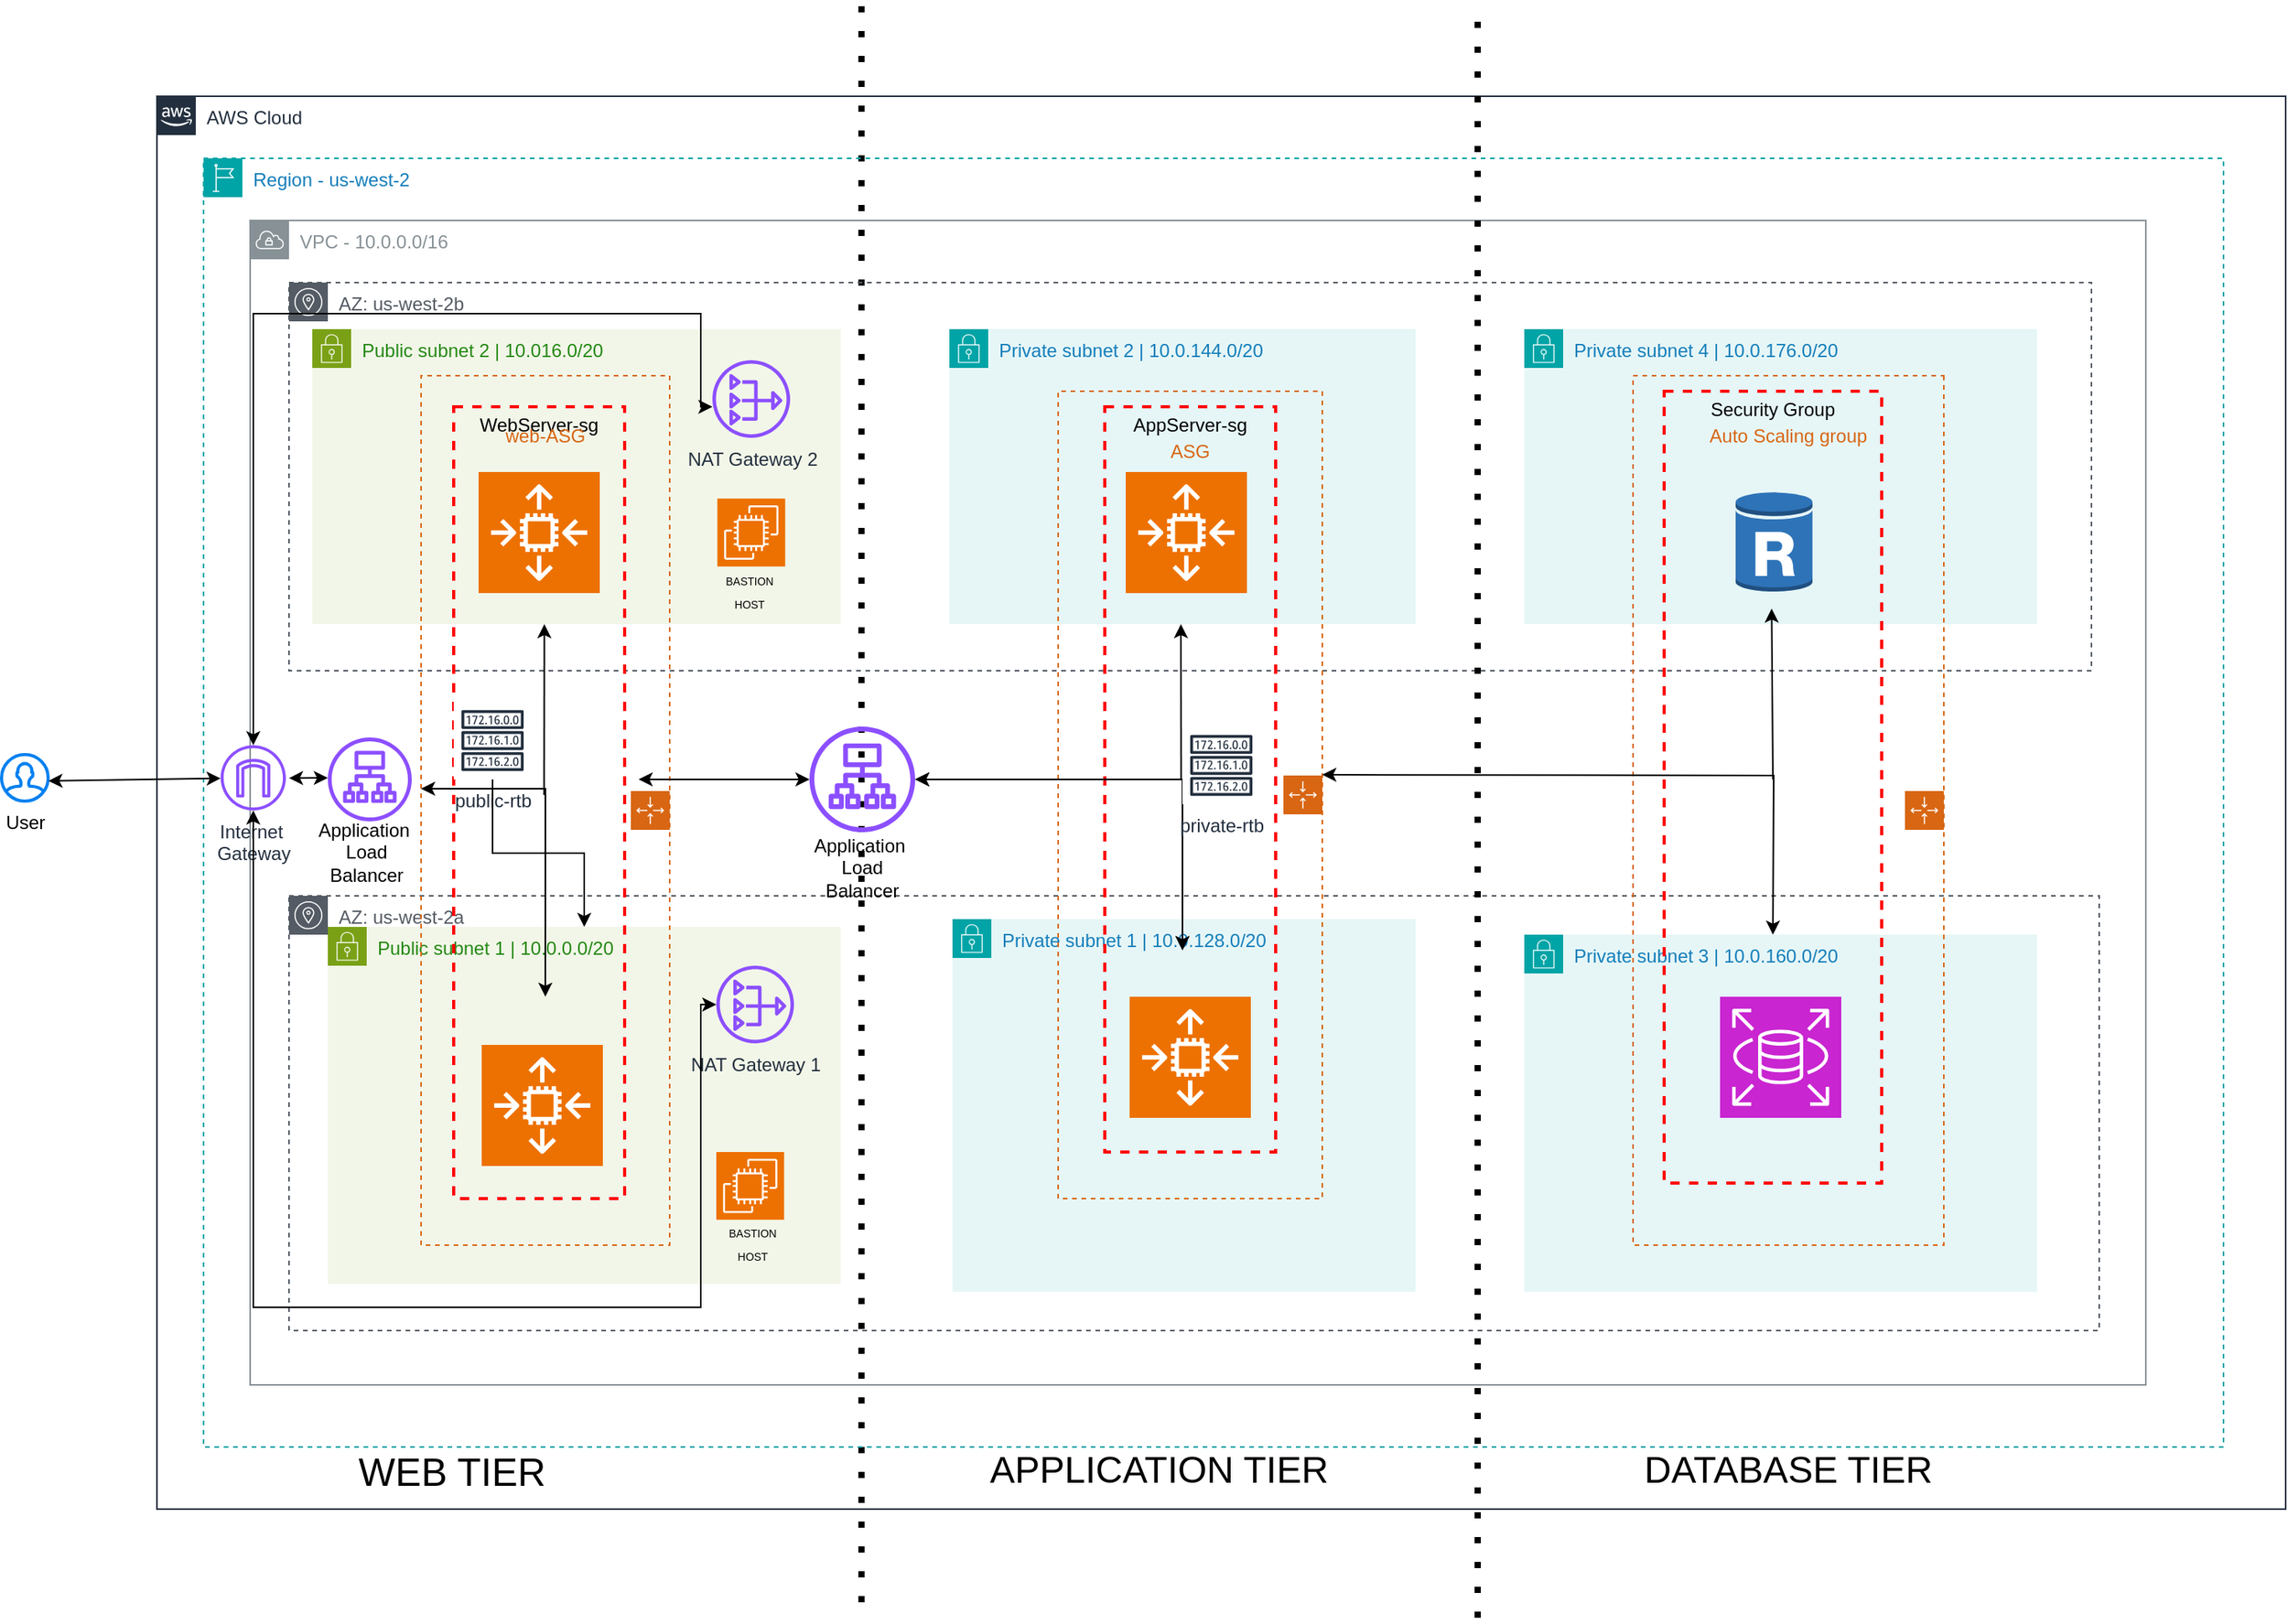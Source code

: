 <mxfile version="25.0.3">
  <diagram name="Page-1" id="aAW-CGnsQSOdgqOez92Y">
    <mxGraphModel dx="2503" dy="2068" grid="1" gridSize="10" guides="1" tooltips="1" connect="1" arrows="1" fold="1" page="1" pageScale="1" pageWidth="1654" pageHeight="1173" background="#FFFFFF" math="0" shadow="0">
      <root>
        <mxCell id="0" />
        <mxCell id="1" parent="0" />
        <mxCell id="uU9NHwG-sWs-j1iagzVs-92" value="" style="endArrow=none;dashed=1;html=1;dashPattern=1 3;strokeWidth=4;rounded=0;" edge="1" parent="1">
          <mxGeometry width="50" height="50" relative="1" as="geometry">
            <mxPoint x="623.41" y="1060" as="sourcePoint" />
            <mxPoint x="623.41" y="30" as="targetPoint" />
          </mxGeometry>
        </mxCell>
        <mxCell id="uU9NHwG-sWs-j1iagzVs-5" value="VPC - 10.0.0.0/16" style="sketch=0;outlineConnect=0;gradientColor=none;html=1;whiteSpace=wrap;fontSize=12;fontStyle=0;shape=mxgraph.aws4.group;grIcon=mxgraph.aws4.group_vpc;strokeColor=#879196;fillColor=none;verticalAlign=top;align=left;spacingLeft=30;fontColor=#879196;dashed=0;movable=1;resizable=1;rotatable=1;deletable=1;editable=1;locked=0;connectable=1;" vertex="1" parent="1">
          <mxGeometry x="230" y="170" width="1220" height="750" as="geometry" />
        </mxCell>
        <mxCell id="uU9NHwG-sWs-j1iagzVs-43" value="AZ: us-west-2b" style="sketch=0;outlineConnect=0;gradientColor=none;html=1;whiteSpace=wrap;fontSize=12;fontStyle=0;shape=mxgraph.aws4.group;grIcon=mxgraph.aws4.group_availability_zone;strokeColor=#545B64;fillColor=none;verticalAlign=top;align=left;spacingLeft=30;fontColor=#545B64;dashed=1;" vertex="1" parent="1">
          <mxGeometry x="255" y="210" width="1160" height="250" as="geometry" />
        </mxCell>
        <mxCell id="uU9NHwG-sWs-j1iagzVs-2" value="AWS Cloud" style="points=[[0,0],[0.25,0],[0.5,0],[0.75,0],[1,0],[1,0.25],[1,0.5],[1,0.75],[1,1],[0.75,1],[0.5,1],[0.25,1],[0,1],[0,0.75],[0,0.5],[0,0.25]];outlineConnect=0;gradientColor=none;html=1;whiteSpace=wrap;fontSize=12;fontStyle=0;container=1;pointerEvents=0;collapsible=0;recursiveResize=0;shape=mxgraph.aws4.group;grIcon=mxgraph.aws4.group_aws_cloud_alt;strokeColor=#232F3E;fillColor=none;verticalAlign=top;align=left;spacingLeft=30;fontColor=#232F3E;dashed=0;" vertex="1" parent="1">
          <mxGeometry x="170" y="90" width="1370" height="910" as="geometry" />
        </mxCell>
        <mxCell id="uU9NHwG-sWs-j1iagzVs-87" value="&lt;font style=&quot;font-size: 25px;&quot;&gt;WEB TIER&lt;/font&gt;" style="text;html=1;align=center;verticalAlign=middle;whiteSpace=wrap;rounded=0;" vertex="1" parent="uU9NHwG-sWs-j1iagzVs-2">
          <mxGeometry x="120" y="870" width="140" height="30" as="geometry" />
        </mxCell>
        <mxCell id="uU9NHwG-sWs-j1iagzVs-88" value="&lt;font style=&quot;font-size: 24px;&quot;&gt;APPLICATION TIER&lt;/font&gt;" style="text;html=1;align=center;verticalAlign=middle;whiteSpace=wrap;rounded=0;" vertex="1" parent="uU9NHwG-sWs-j1iagzVs-2">
          <mxGeometry x="520" y="870" width="250" height="30" as="geometry" />
        </mxCell>
        <mxCell id="uU9NHwG-sWs-j1iagzVs-89" value="&lt;font style=&quot;font-size: 24px;&quot;&gt;DATABASE TIER&lt;/font&gt;" style="text;html=1;align=center;verticalAlign=middle;whiteSpace=wrap;rounded=0;" vertex="1" parent="uU9NHwG-sWs-j1iagzVs-2">
          <mxGeometry x="940" y="870" width="220" height="30" as="geometry" />
        </mxCell>
        <mxCell id="uU9NHwG-sWs-j1iagzVs-6" value="AZ: us-west-2a" style="sketch=0;outlineConnect=0;gradientColor=none;html=1;whiteSpace=wrap;fontSize=12;fontStyle=0;shape=mxgraph.aws4.group;grIcon=mxgraph.aws4.group_availability_zone;strokeColor=#545B64;fillColor=none;verticalAlign=top;align=left;spacingLeft=30;fontColor=#545B64;dashed=1;" vertex="1" parent="1">
          <mxGeometry x="255" y="605" width="1165" height="280" as="geometry" />
        </mxCell>
        <mxCell id="uU9NHwG-sWs-j1iagzVs-4" value="Region - us-west-2" style="points=[[0,0],[0.25,0],[0.5,0],[0.75,0],[1,0],[1,0.25],[1,0.5],[1,0.75],[1,1],[0.75,1],[0.5,1],[0.25,1],[0,1],[0,0.75],[0,0.5],[0,0.25]];outlineConnect=0;gradientColor=none;html=1;whiteSpace=wrap;fontSize=12;fontStyle=0;container=0;pointerEvents=0;collapsible=0;recursiveResize=0;shape=mxgraph.aws4.group;grIcon=mxgraph.aws4.group_region;strokeColor=#00A4A6;fillColor=none;verticalAlign=top;align=left;spacingLeft=30;fontColor=#147EBA;dashed=1;" vertex="1" parent="1">
          <mxGeometry x="200" y="130" width="1300" height="830" as="geometry" />
        </mxCell>
        <mxCell id="uU9NHwG-sWs-j1iagzVs-12" value="Public subnet 2 | 10.016.0/20" style="points=[[0,0],[0.25,0],[0.5,0],[0.75,0],[1,0],[1,0.25],[1,0.5],[1,0.75],[1,1],[0.75,1],[0.5,1],[0.25,1],[0,1],[0,0.75],[0,0.5],[0,0.25]];outlineConnect=0;gradientColor=none;html=1;whiteSpace=wrap;fontSize=12;fontStyle=0;container=1;pointerEvents=0;collapsible=0;recursiveResize=0;shape=mxgraph.aws4.group;grIcon=mxgraph.aws4.group_security_group;grStroke=0;strokeColor=#7AA116;fillColor=#F2F6E8;verticalAlign=top;align=left;spacingLeft=30;fontColor=#248814;dashed=0;" vertex="1" parent="1">
          <mxGeometry x="270" y="240" width="340" height="190" as="geometry" />
        </mxCell>
        <mxCell id="uU9NHwG-sWs-j1iagzVs-76" value="" style="sketch=0;points=[[0,0,0],[0.25,0,0],[0.5,0,0],[0.75,0,0],[1,0,0],[0,1,0],[0.25,1,0],[0.5,1,0],[0.75,1,0],[1,1,0],[0,0.25,0],[0,0.5,0],[0,0.75,0],[1,0.25,0],[1,0.5,0],[1,0.75,0]];outlineConnect=0;fontColor=#232F3E;fillColor=#ED7100;strokeColor=#ffffff;dashed=0;verticalLabelPosition=bottom;verticalAlign=top;align=center;html=1;fontSize=12;fontStyle=0;aspect=fixed;shape=mxgraph.aws4.resourceIcon;resIcon=mxgraph.aws4.ec2;" vertex="1" parent="uU9NHwG-sWs-j1iagzVs-12">
          <mxGeometry x="260.68" y="109.18" width="43.636" height="43.636" as="geometry" />
        </mxCell>
        <mxCell id="uU9NHwG-sWs-j1iagzVs-77" value="NAT Gateway 2" style="sketch=0;outlineConnect=0;fontColor=#232F3E;gradientColor=none;fillColor=#8C4FFF;strokeColor=none;dashed=0;verticalLabelPosition=bottom;verticalAlign=top;align=center;html=1;fontSize=12;fontStyle=0;aspect=fixed;pointerEvents=1;shape=mxgraph.aws4.nat_gateway;" vertex="1" parent="uU9NHwG-sWs-j1iagzVs-12">
          <mxGeometry x="257.5" y="20" width="50" height="50" as="geometry" />
        </mxCell>
        <mxCell id="uU9NHwG-sWs-j1iagzVs-13" value="Private subnet 2 | 10.0.144.0/20" style="points=[[0,0],[0.25,0],[0.5,0],[0.75,0],[1,0],[1,0.25],[1,0.5],[1,0.75],[1,1],[0.75,1],[0.5,1],[0.25,1],[0,1],[0,0.75],[0,0.5],[0,0.25]];outlineConnect=0;gradientColor=none;html=1;whiteSpace=wrap;fontSize=12;fontStyle=0;container=1;pointerEvents=0;collapsible=0;recursiveResize=0;shape=mxgraph.aws4.group;grIcon=mxgraph.aws4.group_security_group;grStroke=0;strokeColor=#00A4A6;fillColor=#E6F6F7;verticalAlign=top;align=left;spacingLeft=30;fontColor=#147EBA;dashed=0;" vertex="1" parent="1">
          <mxGeometry x="680" y="240" width="300" height="190" as="geometry" />
        </mxCell>
        <mxCell id="uU9NHwG-sWs-j1iagzVs-14" value="Private subnet 1 | 10.0.128.0/20" style="points=[[0,0],[0.25,0],[0.5,0],[0.75,0],[1,0],[1,0.25],[1,0.5],[1,0.75],[1,1],[0.75,1],[0.5,1],[0.25,1],[0,1],[0,0.75],[0,0.5],[0,0.25]];outlineConnect=0;gradientColor=none;html=1;whiteSpace=wrap;fontSize=12;fontStyle=0;container=1;pointerEvents=0;collapsible=0;recursiveResize=0;shape=mxgraph.aws4.group;grIcon=mxgraph.aws4.group_security_group;grStroke=0;strokeColor=#00A4A6;fillColor=#E6F6F7;verticalAlign=top;align=left;spacingLeft=30;fontColor=#147EBA;dashed=0;" vertex="1" parent="1">
          <mxGeometry x="682" y="620" width="298" height="240" as="geometry" />
        </mxCell>
        <mxCell id="uU9NHwG-sWs-j1iagzVs-27" value="" style="sketch=0;points=[[0,0,0],[0.25,0,0],[0.5,0,0],[0.75,0,0],[1,0,0],[0,1,0],[0.25,1,0],[0.5,1,0],[0.75,1,0],[1,1,0],[0,0.25,0],[0,0.5,0],[0,0.75,0],[1,0.25,0],[1,0.5,0],[1,0.75,0]];outlineConnect=0;fontColor=#232F3E;fillColor=#ED7100;strokeColor=#ffffff;dashed=0;verticalLabelPosition=bottom;verticalAlign=top;align=center;html=1;fontSize=12;fontStyle=0;aspect=fixed;shape=mxgraph.aws4.resourceIcon;resIcon=mxgraph.aws4.auto_scaling2;" vertex="1" parent="uU9NHwG-sWs-j1iagzVs-14">
          <mxGeometry x="114" y="50" width="78" height="78" as="geometry" />
        </mxCell>
        <mxCell id="uU9NHwG-sWs-j1iagzVs-29" value="ASG" style="points=[[0,0],[0.25,0],[0.5,0],[0.75,0],[1,0],[1,0.25],[1,0.5],[1,0.75],[1,1],[0.75,1],[0.5,1],[0.25,1],[0,1],[0,0.75],[0,0.5],[0,0.25]];outlineConnect=0;gradientColor=none;html=1;whiteSpace=wrap;fontSize=12;fontStyle=0;container=0;pointerEvents=0;collapsible=0;recursiveResize=0;shape=mxgraph.aws4.groupCenter;grIcon=mxgraph.aws4.group_auto_scaling_group;grStroke=1;strokeColor=#D86613;fillColor=none;verticalAlign=top;align=center;fontColor=#D86613;dashed=1;spacingTop=25;direction=south;" vertex="1" parent="1">
          <mxGeometry x="750" y="280" width="170" height="520" as="geometry" />
        </mxCell>
        <mxCell id="uU9NHwG-sWs-j1iagzVs-35" value="AppServer-sg" style="fontStyle=0;verticalAlign=top;align=center;spacingTop=-2;fillColor=none;rounded=0;whiteSpace=wrap;html=1;strokeColor=#FF0000;strokeWidth=2;dashed=1;container=1;collapsible=0;expand=0;recursiveResize=0;" vertex="1" parent="1">
          <mxGeometry x="780" y="290" width="110" height="480" as="geometry" />
        </mxCell>
        <mxCell id="uU9NHwG-sWs-j1iagzVs-10" value="Public subnet 1 | 10.0.0.0/20" style="points=[[0,0],[0.25,0],[0.5,0],[0.75,0],[1,0],[1,0.25],[1,0.5],[1,0.75],[1,1],[0.75,1],[0.5,1],[0.25,1],[0,1],[0,0.75],[0,0.5],[0,0.25]];outlineConnect=0;gradientColor=none;html=1;whiteSpace=wrap;fontSize=12;fontStyle=0;container=1;pointerEvents=0;collapsible=0;recursiveResize=0;shape=mxgraph.aws4.group;grIcon=mxgraph.aws4.group_security_group;grStroke=0;strokeColor=#7AA116;fillColor=#F2F6E8;verticalAlign=top;align=left;spacingLeft=30;fontColor=#248814;dashed=0;" vertex="1" parent="1">
          <mxGeometry x="280" y="625" width="330" height="230" as="geometry" />
        </mxCell>
        <mxCell id="uU9NHwG-sWs-j1iagzVs-49" value="&lt;font style=&quot;font-size: 7px;&quot;&gt;BASTION HOST&lt;/font&gt;" style="text;html=1;align=center;verticalAlign=middle;whiteSpace=wrap;rounded=0;" vertex="1" parent="uU9NHwG-sWs-j1iagzVs-10">
          <mxGeometry x="250.68" y="194.996" width="45" height="16.364" as="geometry" />
        </mxCell>
        <mxCell id="uU9NHwG-sWs-j1iagzVs-15" value="Private subnet 4 | 10.0.176.0/20" style="points=[[0,0],[0.25,0],[0.5,0],[0.75,0],[1,0],[1,0.25],[1,0.5],[1,0.75],[1,1],[0.75,1],[0.5,1],[0.25,1],[0,1],[0,0.75],[0,0.5],[0,0.25]];outlineConnect=0;gradientColor=none;html=1;whiteSpace=wrap;fontSize=12;fontStyle=0;container=1;pointerEvents=0;collapsible=0;recursiveResize=0;shape=mxgraph.aws4.group;grIcon=mxgraph.aws4.group_security_group;grStroke=0;strokeColor=#00A4A6;fillColor=#E6F6F7;verticalAlign=top;align=left;spacingLeft=30;fontColor=#147EBA;dashed=0;" vertex="1" parent="1">
          <mxGeometry x="1050" y="240" width="330" height="190" as="geometry" />
        </mxCell>
        <mxCell id="uU9NHwG-sWs-j1iagzVs-16" value="Private subnet 3 | 10.0.160.0/20" style="points=[[0,0],[0.25,0],[0.5,0],[0.75,0],[1,0],[1,0.25],[1,0.5],[1,0.75],[1,1],[0.75,1],[0.5,1],[0.25,1],[0,1],[0,0.75],[0,0.5],[0,0.25]];outlineConnect=0;gradientColor=none;html=1;whiteSpace=wrap;fontSize=12;fontStyle=0;container=1;pointerEvents=0;collapsible=0;recursiveResize=0;shape=mxgraph.aws4.group;grIcon=mxgraph.aws4.group_security_group;grStroke=0;strokeColor=#00A4A6;fillColor=#E6F6F7;verticalAlign=top;align=left;spacingLeft=30;fontColor=#147EBA;dashed=0;" vertex="1" parent="1">
          <mxGeometry x="1050" y="630" width="330" height="230" as="geometry" />
        </mxCell>
        <mxCell id="uU9NHwG-sWs-j1iagzVs-36" value="Internet&amp;nbsp;&lt;div&gt;Gateway&lt;br&gt;&lt;/div&gt;" style="sketch=0;outlineConnect=0;fontColor=#232F3E;gradientColor=none;fillColor=#8C4FFF;strokeColor=none;dashed=0;verticalLabelPosition=bottom;verticalAlign=top;align=center;html=1;fontSize=12;fontStyle=0;aspect=fixed;pointerEvents=1;shape=mxgraph.aws4.internet_gateway;" vertex="1" parent="1">
          <mxGeometry x="211" y="508" width="42" height="42" as="geometry" />
        </mxCell>
        <mxCell id="uU9NHwG-sWs-j1iagzVs-50" value="" style="sketch=0;outlineConnect=0;fontColor=#232F3E;gradientColor=none;fillColor=#8C4FFF;strokeColor=none;dashed=0;verticalLabelPosition=bottom;verticalAlign=top;align=center;html=1;fontSize=12;fontStyle=0;aspect=fixed;pointerEvents=1;shape=mxgraph.aws4.application_load_balancer;" vertex="1" parent="1">
          <mxGeometry x="590" y="496" width="68" height="68" as="geometry" />
        </mxCell>
        <mxCell id="uU9NHwG-sWs-j1iagzVs-54" value="" style="group" vertex="1" connectable="0" parent="1">
          <mxGeometry x="340" y="270" width="160" height="560" as="geometry" />
        </mxCell>
        <mxCell id="uU9NHwG-sWs-j1iagzVs-33" value="WebServer-sg" style="fontStyle=0;verticalAlign=top;align=center;spacingTop=-2;fillColor=none;rounded=0;whiteSpace=wrap;html=1;strokeColor=#FF0000;strokeWidth=2;dashed=1;container=1;collapsible=0;expand=0;recursiveResize=0;" vertex="1" parent="uU9NHwG-sWs-j1iagzVs-54">
          <mxGeometry x="21" y="20" width="110" height="510" as="geometry" />
        </mxCell>
        <mxCell id="uU9NHwG-sWs-j1iagzVs-26" value="" style="sketch=0;points=[[0,0,0],[0.25,0,0],[0.5,0,0],[0.75,0,0],[1,0,0],[0,1,0],[0.25,1,0],[0.5,1,0],[0.75,1,0],[1,1,0],[0,0.25,0],[0,0.5,0],[0,0.75,0],[1,0.25,0],[1,0.5,0],[1,0.75,0]];outlineConnect=0;fontColor=#232F3E;fillColor=#ED7100;strokeColor=#ffffff;dashed=0;verticalLabelPosition=bottom;verticalAlign=top;align=center;html=1;fontSize=12;fontStyle=0;aspect=fixed;shape=mxgraph.aws4.resourceIcon;resIcon=mxgraph.aws4.auto_scaling2;" vertex="1" parent="uU9NHwG-sWs-j1iagzVs-33">
          <mxGeometry x="16" y="42" width="78" height="78" as="geometry" />
        </mxCell>
        <mxCell id="uU9NHwG-sWs-j1iagzVs-37" value="web-ASG" style="points=[[0,0],[0.25,0],[0.5,0],[0.75,0],[1,0],[1,0.25],[1,0.5],[1,0.75],[1,1],[0.75,1],[0.5,1],[0.25,1],[0,1],[0,0.75],[0,0.5],[0,0.25]];outlineConnect=0;gradientColor=none;html=1;whiteSpace=wrap;fontSize=12;fontStyle=0;container=1;pointerEvents=0;collapsible=0;recursiveResize=0;shape=mxgraph.aws4.groupCenter;grIcon=mxgraph.aws4.group_auto_scaling_group;grStroke=1;strokeColor=#D86613;fillColor=none;verticalAlign=top;align=center;fontColor=#D86613;dashed=1;spacingTop=25;direction=south;" vertex="1" parent="uU9NHwG-sWs-j1iagzVs-54">
          <mxGeometry width="160" height="560" as="geometry" />
        </mxCell>
        <mxCell id="uU9NHwG-sWs-j1iagzVs-25" value="" style="sketch=0;points=[[0,0,0],[0.25,0,0],[0.5,0,0],[0.75,0,0],[1,0,0],[0,1,0],[0.25,1,0],[0.5,1,0],[0.75,1,0],[1,1,0],[0,0.25,0],[0,0.5,0],[0,0.75,0],[1,0.25,0],[1,0.5,0],[1,0.75,0]];outlineConnect=0;fontColor=#232F3E;fillColor=#ED7100;strokeColor=#ffffff;dashed=0;verticalLabelPosition=bottom;verticalAlign=top;align=center;html=1;fontSize=12;fontStyle=0;aspect=fixed;shape=mxgraph.aws4.resourceIcon;resIcon=mxgraph.aws4.auto_scaling2;" vertex="1" parent="uU9NHwG-sWs-j1iagzVs-37">
          <mxGeometry x="39" y="431" width="78" height="78" as="geometry" />
        </mxCell>
        <mxCell id="uU9NHwG-sWs-j1iagzVs-60" value="" style="endArrow=classic;startArrow=classic;html=1;rounded=0;entryX=0.536;entryY=0.745;entryDx=0;entryDy=0;entryPerimeter=0;" edge="1" parent="uU9NHwG-sWs-j1iagzVs-37" target="uU9NHwG-sWs-j1iagzVs-33">
          <mxGeometry width="50" height="50" relative="1" as="geometry">
            <mxPoint y="266" as="sourcePoint" />
            <mxPoint x="80" y="366" as="targetPoint" />
            <Array as="points">
              <mxPoint x="80" y="266" />
            </Array>
          </mxGeometry>
        </mxCell>
        <mxCell id="uU9NHwG-sWs-j1iagzVs-61" value="" style="endArrow=classic;html=1;rounded=0;" edge="1" parent="uU9NHwG-sWs-j1iagzVs-54">
          <mxGeometry width="50" height="50" relative="1" as="geometry">
            <mxPoint x="79.17" y="270" as="sourcePoint" />
            <mxPoint x="79.34" y="160" as="targetPoint" />
          </mxGeometry>
        </mxCell>
        <mxCell id="uU9NHwG-sWs-j1iagzVs-63" value="public-rtb" style="sketch=0;outlineConnect=0;fontColor=#232F3E;gradientColor=none;strokeColor=#232F3E;fillColor=#ffffff;dashed=0;verticalLabelPosition=bottom;verticalAlign=top;align=center;html=1;fontSize=12;fontStyle=0;aspect=fixed;shape=mxgraph.aws4.resourceIcon;resIcon=mxgraph.aws4.route_table;" vertex="1" parent="uU9NHwG-sWs-j1iagzVs-54">
          <mxGeometry x="21" y="210" width="50" height="50" as="geometry" />
        </mxCell>
        <mxCell id="uU9NHwG-sWs-j1iagzVs-55" value="" style="sketch=0;outlineConnect=0;fontColor=#232F3E;gradientColor=none;fillColor=#8C4FFF;strokeColor=none;dashed=0;verticalLabelPosition=bottom;verticalAlign=top;align=center;html=1;fontSize=12;fontStyle=0;aspect=fixed;pointerEvents=1;shape=mxgraph.aws4.application_load_balancer;" vertex="1" parent="1">
          <mxGeometry x="280" y="503" width="54" height="54" as="geometry" />
        </mxCell>
        <mxCell id="uU9NHwG-sWs-j1iagzVs-56" value="" style="endArrow=classic;startArrow=classic;html=1;rounded=0;" edge="1" parent="1">
          <mxGeometry width="50" height="50" relative="1" as="geometry">
            <mxPoint x="255" y="529.17" as="sourcePoint" />
            <mxPoint x="280" y="529" as="targetPoint" />
          </mxGeometry>
        </mxCell>
        <mxCell id="uU9NHwG-sWs-j1iagzVs-57" value="" style="group" vertex="1" connectable="0" parent="1">
          <mxGeometry x="829" y="430" width="1" height="210" as="geometry" />
        </mxCell>
        <mxCell id="uU9NHwG-sWs-j1iagzVs-58" value="" style="group" vertex="1" connectable="0" parent="uU9NHwG-sWs-j1iagzVs-57">
          <mxGeometry width="1" height="210" as="geometry" />
        </mxCell>
        <mxCell id="uU9NHwG-sWs-j1iagzVs-51" value="" style="endArrow=classic;startArrow=classic;html=1;rounded=0;" edge="1" parent="uU9NHwG-sWs-j1iagzVs-58" source="uU9NHwG-sWs-j1iagzVs-50">
          <mxGeometry width="50" height="50" relative="1" as="geometry">
            <mxPoint x="-159" y="140" as="sourcePoint" />
            <mxPoint x="1" y="210" as="targetPoint" />
            <Array as="points">
              <mxPoint x="1" y="100" />
            </Array>
          </mxGeometry>
        </mxCell>
        <mxCell id="uU9NHwG-sWs-j1iagzVs-53" value="" style="endArrow=classic;html=1;rounded=0;" edge="1" parent="uU9NHwG-sWs-j1iagzVs-58">
          <mxGeometry width="50" height="50" relative="1" as="geometry">
            <mxPoint x="0.17" y="100" as="sourcePoint" />
            <mxPoint as="targetPoint" />
          </mxGeometry>
        </mxCell>
        <mxCell id="uU9NHwG-sWs-j1iagzVs-59" value="" style="endArrow=classic;startArrow=classic;html=1;rounded=0;" edge="1" parent="1">
          <mxGeometry width="50" height="50" relative="1" as="geometry">
            <mxPoint x="658" y="530" as="sourcePoint" />
            <mxPoint x="830" y="640" as="targetPoint" />
            <Array as="points">
              <mxPoint x="830" y="530" />
            </Array>
          </mxGeometry>
        </mxCell>
        <mxCell id="uU9NHwG-sWs-j1iagzVs-62" value="" style="endArrow=classic;startArrow=classic;html=1;rounded=0;" edge="1" parent="1" target="uU9NHwG-sWs-j1iagzVs-50">
          <mxGeometry width="50" height="50" relative="1" as="geometry">
            <mxPoint x="480" y="530" as="sourcePoint" />
            <mxPoint x="590" y="510.002" as="targetPoint" />
          </mxGeometry>
        </mxCell>
        <mxCell id="uU9NHwG-sWs-j1iagzVs-64" value="private-rtb&lt;div&gt;&lt;div&gt;&lt;br&gt;&lt;/div&gt;&lt;/div&gt;" style="sketch=0;outlineConnect=0;fontColor=#232F3E;gradientColor=none;strokeColor=#232F3E;fillColor=#ffffff;dashed=0;verticalLabelPosition=bottom;verticalAlign=top;align=center;html=1;fontSize=12;fontStyle=0;aspect=fixed;shape=mxgraph.aws4.resourceIcon;resIcon=mxgraph.aws4.route_table;" vertex="1" parent="1">
          <mxGeometry x="830" y="496" width="50" height="50" as="geometry" />
        </mxCell>
        <mxCell id="uU9NHwG-sWs-j1iagzVs-19" value="Security Group" style="fontStyle=0;verticalAlign=top;align=center;spacingTop=-2;fillColor=none;rounded=0;whiteSpace=wrap;html=1;strokeColor=#FF0000;strokeWidth=2;dashed=1;container=1;collapsible=0;expand=0;recursiveResize=0;" vertex="1" parent="1">
          <mxGeometry x="1140" y="280" width="140" height="510" as="geometry" />
        </mxCell>
        <mxCell id="uU9NHwG-sWs-j1iagzVs-65" value="Auto Scaling group" style="points=[[0,0],[0.25,0],[0.5,0],[0.75,0],[1,0],[1,0.25],[1,0.5],[1,0.75],[1,1],[0.75,1],[0.5,1],[0.25,1],[0,1],[0,0.75],[0,0.5],[0,0.25]];outlineConnect=0;gradientColor=none;html=1;whiteSpace=wrap;fontSize=12;fontStyle=0;container=1;pointerEvents=0;collapsible=0;recursiveResize=0;shape=mxgraph.aws4.groupCenter;grIcon=mxgraph.aws4.group_auto_scaling_group;grStroke=1;strokeColor=#D86613;fillColor=none;verticalAlign=top;align=center;fontColor=#D86613;dashed=1;spacingTop=25;direction=south;" vertex="1" parent="uU9NHwG-sWs-j1iagzVs-19">
          <mxGeometry x="-20" y="-10" width="200" height="560" as="geometry" />
        </mxCell>
        <mxCell id="uU9NHwG-sWs-j1iagzVs-69" value="" style="endArrow=classic;html=1;rounded=0;" edge="1" parent="uU9NHwG-sWs-j1iagzVs-65">
          <mxGeometry width="50" height="50" relative="1" as="geometry">
            <mxPoint x="90" y="260" as="sourcePoint" />
            <mxPoint x="89.17" y="150" as="targetPoint" />
          </mxGeometry>
        </mxCell>
        <mxCell id="uU9NHwG-sWs-j1iagzVs-67" value="" style="outlineConnect=0;dashed=0;verticalLabelPosition=bottom;verticalAlign=top;align=center;html=1;shape=mxgraph.aws3.rds_db_instance_read_replica;fillColor=#2E73B8;gradientColor=none;" vertex="1" parent="uU9NHwG-sWs-j1iagzVs-19">
          <mxGeometry x="46" y="64" width="49.5" height="66" as="geometry" />
        </mxCell>
        <mxCell id="uU9NHwG-sWs-j1iagzVs-66" value="" style="sketch=0;points=[[0,0,0],[0.25,0,0],[0.5,0,0],[0.75,0,0],[1,0,0],[0,1,0],[0.25,1,0],[0.5,1,0],[0.75,1,0],[1,1,0],[0,0.25,0],[0,0.5,0],[0,0.75,0],[1,0.25,0],[1,0.5,0],[1,0.75,0]];outlineConnect=0;fontColor=#232F3E;fillColor=#C925D1;strokeColor=#ffffff;dashed=0;verticalLabelPosition=bottom;verticalAlign=top;align=center;html=1;fontSize=12;fontStyle=0;aspect=fixed;shape=mxgraph.aws4.resourceIcon;resIcon=mxgraph.aws4.rds;" vertex="1" parent="uU9NHwG-sWs-j1iagzVs-19">
          <mxGeometry x="36" y="390" width="78" height="78" as="geometry" />
        </mxCell>
        <mxCell id="uU9NHwG-sWs-j1iagzVs-68" value="" style="endArrow=classic;startArrow=classic;html=1;rounded=0;edgeStyle=orthogonalEdgeStyle;" edge="1" parent="1">
          <mxGeometry width="50" height="50" relative="1" as="geometry">
            <mxPoint x="920" y="527" as="sourcePoint" />
            <mxPoint x="1210" y="630" as="targetPoint" />
          </mxGeometry>
        </mxCell>
        <mxCell id="uU9NHwG-sWs-j1iagzVs-70" value="" style="edgeStyle=orthogonalEdgeStyle;rounded=0;orthogonalLoop=1;jettySize=auto;html=1;" edge="1" parent="1" source="uU9NHwG-sWs-j1iagzVs-63" target="uU9NHwG-sWs-j1iagzVs-10">
          <mxGeometry relative="1" as="geometry" />
        </mxCell>
        <mxCell id="uU9NHwG-sWs-j1iagzVs-73" value="Application&amp;nbsp;&lt;div&gt;Load Balancer&lt;/div&gt;" style="text;html=1;align=center;verticalAlign=middle;whiteSpace=wrap;rounded=0;" vertex="1" parent="1">
          <mxGeometry x="594" y="572" width="60" height="30" as="geometry" />
        </mxCell>
        <mxCell id="uU9NHwG-sWs-j1iagzVs-74" value="Application&amp;nbsp;&lt;div&gt;Load Balancer&lt;/div&gt;" style="text;html=1;align=center;verticalAlign=middle;whiteSpace=wrap;rounded=0;" vertex="1" parent="1">
          <mxGeometry x="280" y="564" width="50" height="26" as="geometry" />
        </mxCell>
        <mxCell id="uU9NHwG-sWs-j1iagzVs-28" value="" style="sketch=0;points=[[0,0,0],[0.25,0,0],[0.5,0,0],[0.75,0,0],[1,0,0],[0,1,0],[0.25,1,0],[0.5,1,0],[0.75,1,0],[1,1,0],[0,0.25,0],[0,0.5,0],[0,0.75,0],[1,0.25,0],[1,0.5,0],[1,0.75,0]];outlineConnect=0;fontColor=#232F3E;fillColor=#ED7100;strokeColor=#ffffff;dashed=0;verticalLabelPosition=bottom;verticalAlign=top;align=center;html=1;fontSize=12;fontStyle=0;aspect=fixed;shape=mxgraph.aws4.resourceIcon;resIcon=mxgraph.aws4.auto_scaling2;" vertex="1" parent="1">
          <mxGeometry x="793.5" y="332" width="78" height="78" as="geometry" />
        </mxCell>
        <mxCell id="uU9NHwG-sWs-j1iagzVs-48" value="" style="sketch=0;points=[[0,0,0],[0.25,0,0],[0.5,0,0],[0.75,0,0],[1,0,0],[0,1,0],[0.25,1,0],[0.5,1,0],[0.75,1,0],[1,1,0],[0,0.25,0],[0,0.5,0],[0,0.75,0],[1,0.25,0],[1,0.5,0],[1,0.75,0]];outlineConnect=0;fontColor=#232F3E;fillColor=#ED7100;strokeColor=#ffffff;dashed=0;verticalLabelPosition=bottom;verticalAlign=top;align=center;html=1;fontSize=12;fontStyle=0;aspect=fixed;shape=mxgraph.aws4.resourceIcon;resIcon=mxgraph.aws4.ec2;" vertex="1" parent="1">
          <mxGeometry x="530" y="770" width="43.636" height="43.636" as="geometry" />
        </mxCell>
        <mxCell id="uU9NHwG-sWs-j1iagzVs-75" value="&lt;font style=&quot;font-size: 7px;&quot;&gt;BASTION HOST&lt;/font&gt;" style="text;html=1;align=center;verticalAlign=middle;whiteSpace=wrap;rounded=0;" vertex="1" parent="1">
          <mxGeometry x="528.64" y="399.996" width="45" height="16.364" as="geometry" />
        </mxCell>
        <mxCell id="uU9NHwG-sWs-j1iagzVs-78" value="NAT Gateway 1" style="sketch=0;outlineConnect=0;fontColor=#232F3E;gradientColor=none;fillColor=#8C4FFF;strokeColor=none;dashed=0;verticalLabelPosition=bottom;verticalAlign=top;align=center;html=1;fontSize=12;fontStyle=0;aspect=fixed;pointerEvents=1;shape=mxgraph.aws4.nat_gateway;" vertex="1" parent="1">
          <mxGeometry x="530" y="650" width="50" height="50" as="geometry" />
        </mxCell>
        <mxCell id="uU9NHwG-sWs-j1iagzVs-81" value="" style="endArrow=classic;startArrow=classic;html=1;rounded=0;edgeStyle=orthogonalEdgeStyle;" edge="1" parent="1" source="uU9NHwG-sWs-j1iagzVs-78" target="uU9NHwG-sWs-j1iagzVs-36">
          <mxGeometry width="50" height="50" relative="1" as="geometry">
            <mxPoint x="300" y="1090" as="sourcePoint" />
            <mxPoint x="470" y="1090" as="targetPoint" />
            <Array as="points">
              <mxPoint x="520" y="675" />
              <mxPoint x="520" y="870" />
              <mxPoint x="232" y="870" />
            </Array>
          </mxGeometry>
        </mxCell>
        <mxCell id="uU9NHwG-sWs-j1iagzVs-82" value="" style="endArrow=classic;startArrow=classic;html=1;rounded=0;edgeStyle=orthogonalEdgeStyle;" edge="1" parent="1" source="uU9NHwG-sWs-j1iagzVs-77" target="uU9NHwG-sWs-j1iagzVs-36">
          <mxGeometry width="50" height="50" relative="1" as="geometry">
            <mxPoint x="518" y="324.94" as="sourcePoint" />
            <mxPoint x="220" y="199.94" as="targetPoint" />
            <Array as="points">
              <mxPoint x="520" y="290" />
              <mxPoint x="520" y="230" />
              <mxPoint x="232" y="230" />
            </Array>
          </mxGeometry>
        </mxCell>
        <mxCell id="uU9NHwG-sWs-j1iagzVs-84" value="User" style="html=1;verticalLabelPosition=bottom;align=center;labelBackgroundColor=#ffffff;verticalAlign=top;strokeWidth=2;strokeColor=#0080F0;shadow=0;dashed=0;shape=mxgraph.ios7.icons.user;" vertex="1" parent="1">
          <mxGeometry x="70" y="514" width="30" height="30" as="geometry" />
        </mxCell>
        <mxCell id="uU9NHwG-sWs-j1iagzVs-86" value="" style="endArrow=classic;startArrow=classic;html=1;rounded=0;exitX=1.006;exitY=0.567;exitDx=0;exitDy=0;exitPerimeter=0;" edge="1" parent="1" source="uU9NHwG-sWs-j1iagzVs-84" target="uU9NHwG-sWs-j1iagzVs-36">
          <mxGeometry width="50" height="50" relative="1" as="geometry">
            <mxPoint x="90" y="520.58" as="sourcePoint" />
            <mxPoint x="160" y="520.58" as="targetPoint" />
          </mxGeometry>
        </mxCell>
        <mxCell id="uU9NHwG-sWs-j1iagzVs-91" value="" style="endArrow=none;dashed=1;html=1;dashPattern=1 3;strokeWidth=4;rounded=0;" edge="1" parent="1">
          <mxGeometry width="50" height="50" relative="1" as="geometry">
            <mxPoint x="1020" y="1070" as="sourcePoint" />
            <mxPoint x="1020" y="40" as="targetPoint" />
          </mxGeometry>
        </mxCell>
      </root>
    </mxGraphModel>
  </diagram>
</mxfile>
